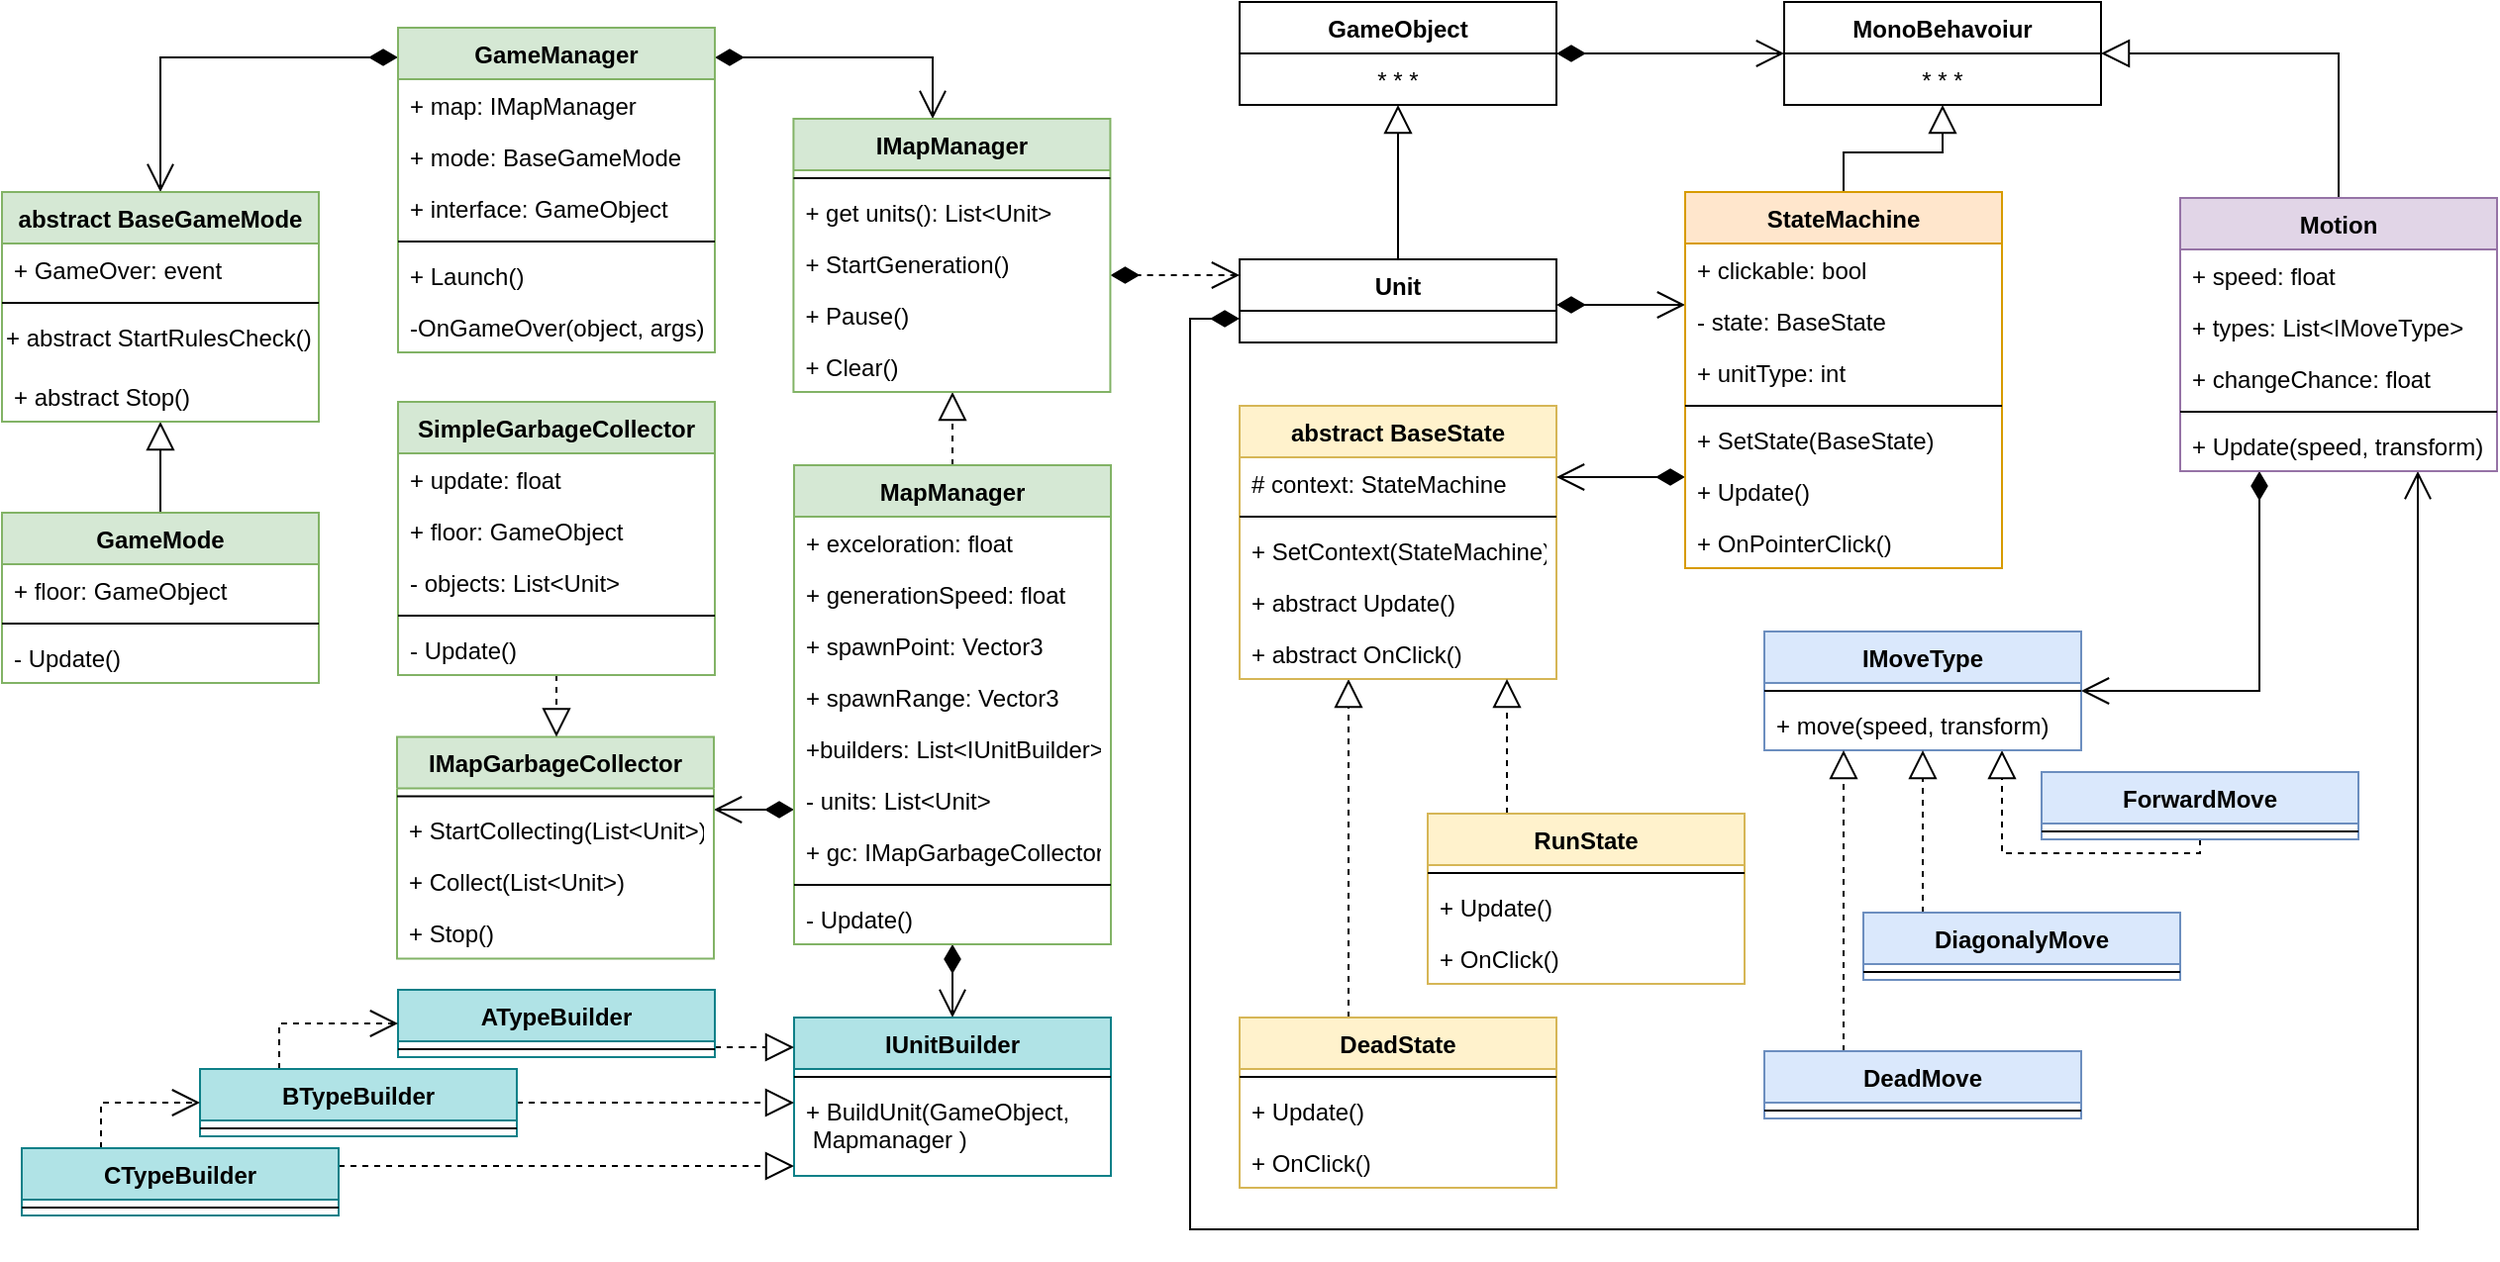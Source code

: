 <mxfile version="12.1.0" type="device" pages="1"><diagram id="DolY9-DPotYnlKAfsDFJ" name="Page-1"><mxGraphModel dx="2241" dy="832" grid="1" gridSize="10" guides="1" tooltips="1" connect="1" arrows="1" fold="1" page="1" pageScale="1" pageWidth="1169" pageHeight="827" math="0" shadow="0"><root><mxCell id="0"/><mxCell id="1" parent="0"/><mxCell id="QeSIm-or-H53aIaz9rCC-70" style="edgeStyle=orthogonalEdgeStyle;rounded=0;orthogonalLoop=1;jettySize=auto;html=1;startArrow=diamondThin;startFill=1;endArrow=open;endFill=0;endSize=12;startSize=12;" parent="1" source="QeSIm-or-H53aIaz9rCC-1" target="QeSIm-or-H53aIaz9rCC-17" edge="1"><mxGeometry relative="1" as="geometry"/></mxCell><mxCell id="QeSIm-or-H53aIaz9rCC-1" value="GameObject" style="swimlane;fontStyle=1;align=center;verticalAlign=top;childLayout=stackLayout;horizontal=1;startSize=26;horizontalStack=0;resizeParent=1;resizeParentMax=0;resizeLast=0;collapsible=1;marginBottom=0;" parent="1" vertex="1"><mxGeometry x="465" y="62" width="160" height="52" as="geometry"/></mxCell><mxCell id="QeSIm-or-H53aIaz9rCC-110" value="* * *" style="text;strokeColor=none;fillColor=none;align=center;verticalAlign=top;spacingLeft=4;spacingRight=4;overflow=hidden;rotatable=0;points=[[0,0.5],[1,0.5]];portConstraint=eastwest;" parent="QeSIm-or-H53aIaz9rCC-1" vertex="1"><mxGeometry y="26" width="160" height="26" as="geometry"/></mxCell><mxCell id="3JpxLOFeNCbAGuuWnfAx-81" style="edgeStyle=orthogonalEdgeStyle;rounded=0;orthogonalLoop=1;jettySize=auto;html=1;startArrow=none;startFill=0;startSize=12;endArrow=block;endFill=0;endSize=12;" parent="1" source="QeSIm-or-H53aIaz9rCC-5" target="3JpxLOFeNCbAGuuWnfAx-76" edge="1"><mxGeometry relative="1" as="geometry"/></mxCell><mxCell id="QeSIm-or-H53aIaz9rCC-5" value="GameMode" style="swimlane;fontStyle=1;align=center;verticalAlign=top;childLayout=stackLayout;horizontal=1;startSize=26;horizontalStack=0;resizeParent=1;resizeParentMax=0;resizeLast=0;collapsible=1;marginBottom=0;fillColor=#d5e8d4;strokeColor=#82b366;" parent="1" vertex="1"><mxGeometry x="-160" y="320" width="160" height="86" as="geometry"/></mxCell><mxCell id="3JpxLOFeNCbAGuuWnfAx-119" value="+ floor: GameObject" style="text;strokeColor=none;fillColor=none;align=left;verticalAlign=top;spacingLeft=4;spacingRight=4;overflow=hidden;rotatable=0;points=[[0,0.5],[1,0.5]];portConstraint=eastwest;" parent="QeSIm-or-H53aIaz9rCC-5" vertex="1"><mxGeometry y="26" width="160" height="26" as="geometry"/></mxCell><mxCell id="QeSIm-or-H53aIaz9rCC-7" value="" style="line;strokeWidth=1;fillColor=none;align=left;verticalAlign=middle;spacingTop=-1;spacingLeft=3;spacingRight=3;rotatable=0;labelPosition=right;points=[];portConstraint=eastwest;" parent="QeSIm-or-H53aIaz9rCC-5" vertex="1"><mxGeometry y="52" width="160" height="8" as="geometry"/></mxCell><mxCell id="QeSIm-or-H53aIaz9rCC-8" value="- Update()" style="text;strokeColor=none;fillColor=none;align=left;verticalAlign=top;spacingLeft=4;spacingRight=4;overflow=hidden;rotatable=0;points=[[0,0.5],[1,0.5]];portConstraint=eastwest;" parent="QeSIm-or-H53aIaz9rCC-5" vertex="1"><mxGeometry y="60" width="160" height="26" as="geometry"/></mxCell><mxCell id="_a5Tzld8yLMZtTdQgm7U-21" style="edgeStyle=orthogonalEdgeStyle;rounded=0;orthogonalLoop=1;jettySize=auto;html=1;dashed=1;startArrow=diamondThin;startFill=1;startSize=12;endArrow=open;endFill=0;endSize=12;" parent="1" source="3JpxLOFeNCbAGuuWnfAx-43" target="QeSIm-or-H53aIaz9rCC-25" edge="1"><mxGeometry relative="1" as="geometry"><Array as="points"><mxPoint x="410" y="200"/><mxPoint x="410" y="200"/></Array></mxGeometry></mxCell><mxCell id="3JpxLOFeNCbAGuuWnfAx-56" style="edgeStyle=orthogonalEdgeStyle;rounded=0;orthogonalLoop=1;jettySize=auto;html=1;dashed=1;startArrow=none;startFill=0;startSize=12;endArrow=block;endFill=0;endSize=12;" parent="1" source="QeSIm-or-H53aIaz9rCC-9" target="3JpxLOFeNCbAGuuWnfAx-43" edge="1"><mxGeometry relative="1" as="geometry"><Array as="points"><mxPoint x="310" y="190"/></Array></mxGeometry></mxCell><mxCell id="3JpxLOFeNCbAGuuWnfAx-93" style="edgeStyle=orthogonalEdgeStyle;rounded=0;orthogonalLoop=1;jettySize=auto;html=1;startArrow=diamondThin;startFill=1;startSize=12;endArrow=open;endFill=0;endSize=12;" parent="1" source="QeSIm-or-H53aIaz9rCC-9" target="3JpxLOFeNCbAGuuWnfAx-57" edge="1"><mxGeometry relative="1" as="geometry"><Array as="points"><mxPoint x="220" y="470"/><mxPoint x="220" y="470"/></Array></mxGeometry></mxCell><mxCell id="mYFT1mCUDovKc5I3n8e6-9" style="edgeStyle=orthogonalEdgeStyle;rounded=0;orthogonalLoop=1;jettySize=auto;html=1;endSize=12;startSize=12;endArrow=open;endFill=0;startArrow=diamondThin;startFill=1;" edge="1" parent="1" source="QeSIm-or-H53aIaz9rCC-9" target="mYFT1mCUDovKc5I3n8e6-1"><mxGeometry relative="1" as="geometry"/></mxCell><mxCell id="QeSIm-or-H53aIaz9rCC-9" value="MapManager" style="swimlane;fontStyle=1;align=center;verticalAlign=top;childLayout=stackLayout;horizontal=1;startSize=26;horizontalStack=0;resizeParent=1;resizeParentMax=0;resizeLast=0;collapsible=1;marginBottom=0;fillColor=#d5e8d4;strokeColor=#82b366;" parent="1" vertex="1"><mxGeometry x="240" y="296" width="160" height="242" as="geometry"/></mxCell><mxCell id="QeSIm-or-H53aIaz9rCC-10" value="+ exceloration: float" style="text;strokeColor=none;fillColor=none;align=left;verticalAlign=top;spacingLeft=4;spacingRight=4;overflow=hidden;rotatable=0;points=[[0,0.5],[1,0.5]];portConstraint=eastwest;" parent="QeSIm-or-H53aIaz9rCC-9" vertex="1"><mxGeometry y="26" width="160" height="26" as="geometry"/></mxCell><mxCell id="3JpxLOFeNCbAGuuWnfAx-36" value="+ generationSpeed: float" style="text;strokeColor=none;fillColor=none;align=left;verticalAlign=top;spacingLeft=4;spacingRight=4;overflow=hidden;rotatable=0;points=[[0,0.5],[1,0.5]];portConstraint=eastwest;" parent="QeSIm-or-H53aIaz9rCC-9" vertex="1"><mxGeometry y="52" width="160" height="26" as="geometry"/></mxCell><mxCell id="3JpxLOFeNCbAGuuWnfAx-121" value="+ spawnPoint: Vector3" style="text;strokeColor=none;fillColor=none;align=left;verticalAlign=top;spacingLeft=4;spacingRight=4;overflow=hidden;rotatable=0;points=[[0,0.5],[1,0.5]];portConstraint=eastwest;" parent="QeSIm-or-H53aIaz9rCC-9" vertex="1"><mxGeometry y="78" width="160" height="26" as="geometry"/></mxCell><mxCell id="3JpxLOFeNCbAGuuWnfAx-123" value="+ spawnRange: Vector3" style="text;strokeColor=none;fillColor=none;align=left;verticalAlign=top;spacingLeft=4;spacingRight=4;overflow=hidden;rotatable=0;points=[[0,0.5],[1,0.5]];portConstraint=eastwest;" parent="QeSIm-or-H53aIaz9rCC-9" vertex="1"><mxGeometry y="104" width="160" height="26" as="geometry"/></mxCell><mxCell id="mYFT1mCUDovKc5I3n8e6-5" value="+builders: List&lt;IUnitBuilder&gt;" style="text;strokeColor=none;fillColor=none;align=left;verticalAlign=top;spacingLeft=4;spacingRight=4;overflow=hidden;rotatable=0;points=[[0,0.5],[1,0.5]];portConstraint=eastwest;" vertex="1" parent="QeSIm-or-H53aIaz9rCC-9"><mxGeometry y="130" width="160" height="26" as="geometry"/></mxCell><mxCell id="3JpxLOFeNCbAGuuWnfAx-35" value="- units: List&lt;Unit&gt;" style="text;strokeColor=none;fillColor=none;align=left;verticalAlign=top;spacingLeft=4;spacingRight=4;overflow=hidden;rotatable=0;points=[[0,0.5],[1,0.5]];portConstraint=eastwest;" parent="QeSIm-or-H53aIaz9rCC-9" vertex="1"><mxGeometry y="156" width="160" height="26" as="geometry"/></mxCell><mxCell id="3JpxLOFeNCbAGuuWnfAx-82" value="+ gc: IMapGarbageCollector" style="text;strokeColor=none;fillColor=none;align=left;verticalAlign=top;spacingLeft=4;spacingRight=4;overflow=hidden;rotatable=0;points=[[0,0.5],[1,0.5]];portConstraint=eastwest;fontStyle=0" parent="QeSIm-or-H53aIaz9rCC-9" vertex="1"><mxGeometry y="182" width="160" height="26" as="geometry"/></mxCell><mxCell id="QeSIm-or-H53aIaz9rCC-11" value="" style="line;strokeWidth=1;fillColor=none;align=left;verticalAlign=middle;spacingTop=-1;spacingLeft=3;spacingRight=3;rotatable=0;labelPosition=right;points=[];portConstraint=eastwest;" parent="QeSIm-or-H53aIaz9rCC-9" vertex="1"><mxGeometry y="208" width="160" height="8" as="geometry"/></mxCell><mxCell id="QeSIm-or-H53aIaz9rCC-12" value="- Update()" style="text;strokeColor=none;fillColor=none;align=left;verticalAlign=top;spacingLeft=4;spacingRight=4;overflow=hidden;rotatable=0;points=[[0,0.5],[1,0.5]];portConstraint=eastwest;" parent="QeSIm-or-H53aIaz9rCC-9" vertex="1"><mxGeometry y="216" width="160" height="26" as="geometry"/></mxCell><mxCell id="QeSIm-or-H53aIaz9rCC-107" style="edgeStyle=orthogonalEdgeStyle;rounded=0;orthogonalLoop=1;jettySize=auto;html=1;startArrow=diamondThin;startFill=1;startSize=12;endArrow=open;endFill=0;endSize=12;" parent="1" source="QeSIm-or-H53aIaz9rCC-13" target="3JpxLOFeNCbAGuuWnfAx-43" edge="1"><mxGeometry relative="1" as="geometry"><Array as="points"><mxPoint x="310" y="90"/></Array></mxGeometry></mxCell><mxCell id="QeSIm-or-H53aIaz9rCC-108" style="edgeStyle=orthogonalEdgeStyle;rounded=0;orthogonalLoop=1;jettySize=auto;html=1;startArrow=diamondThin;startFill=1;startSize=12;endArrow=open;endFill=0;endSize=12;" parent="1" source="QeSIm-or-H53aIaz9rCC-13" target="3JpxLOFeNCbAGuuWnfAx-76" edge="1"><mxGeometry relative="1" as="geometry"><Array as="points"><mxPoint x="-80" y="90"/></Array><mxPoint x="-330" y="80" as="sourcePoint"/></mxGeometry></mxCell><mxCell id="QeSIm-or-H53aIaz9rCC-13" value="GameManager" style="swimlane;fontStyle=1;align=center;verticalAlign=top;childLayout=stackLayout;horizontal=1;startSize=26;horizontalStack=0;resizeParent=1;resizeParentMax=0;resizeLast=0;collapsible=1;marginBottom=0;fillColor=#d5e8d4;strokeColor=#82b366;" parent="1" vertex="1"><mxGeometry x="40" y="75" width="160" height="164" as="geometry"/></mxCell><mxCell id="QeSIm-or-H53aIaz9rCC-14" value="+ map: IMapManager" style="text;strokeColor=none;fillColor=none;align=left;verticalAlign=top;spacingLeft=4;spacingRight=4;overflow=hidden;rotatable=0;points=[[0,0.5],[1,0.5]];portConstraint=eastwest;" parent="QeSIm-or-H53aIaz9rCC-13" vertex="1"><mxGeometry y="26" width="160" height="26" as="geometry"/></mxCell><mxCell id="3JpxLOFeNCbAGuuWnfAx-94" value="+ mode: BaseGameMode" style="text;strokeColor=none;fillColor=none;align=left;verticalAlign=top;spacingLeft=4;spacingRight=4;overflow=hidden;rotatable=0;points=[[0,0.5],[1,0.5]];portConstraint=eastwest;fontStyle=0" parent="QeSIm-or-H53aIaz9rCC-13" vertex="1"><mxGeometry y="52" width="160" height="26" as="geometry"/></mxCell><mxCell id="3JpxLOFeNCbAGuuWnfAx-114" value="+ interface: GameObject" style="text;strokeColor=none;fillColor=none;align=left;verticalAlign=top;spacingLeft=4;spacingRight=4;overflow=hidden;rotatable=0;points=[[0,0.5],[1,0.5]];portConstraint=eastwest;fontStyle=0" parent="QeSIm-or-H53aIaz9rCC-13" vertex="1"><mxGeometry y="78" width="160" height="26" as="geometry"/></mxCell><mxCell id="QeSIm-or-H53aIaz9rCC-15" value="" style="line;strokeWidth=1;fillColor=none;align=left;verticalAlign=middle;spacingTop=-1;spacingLeft=3;spacingRight=3;rotatable=0;labelPosition=right;points=[];portConstraint=eastwest;" parent="QeSIm-or-H53aIaz9rCC-13" vertex="1"><mxGeometry y="104" width="160" height="8" as="geometry"/></mxCell><mxCell id="QeSIm-or-H53aIaz9rCC-16" value="+ Launch()" style="text;strokeColor=none;fillColor=none;align=left;verticalAlign=top;spacingLeft=4;spacingRight=4;overflow=hidden;rotatable=0;points=[[0,0.5],[1,0.5]];portConstraint=eastwest;" parent="QeSIm-or-H53aIaz9rCC-13" vertex="1"><mxGeometry y="112" width="160" height="26" as="geometry"/></mxCell><mxCell id="3JpxLOFeNCbAGuuWnfAx-99" value="-OnGameOver(object, args)" style="text;strokeColor=none;fillColor=none;align=left;verticalAlign=top;spacingLeft=4;spacingRight=4;overflow=hidden;rotatable=0;points=[[0,0.5],[1,0.5]];portConstraint=eastwest;" parent="QeSIm-or-H53aIaz9rCC-13" vertex="1"><mxGeometry y="138" width="160" height="26" as="geometry"/></mxCell><mxCell id="QeSIm-or-H53aIaz9rCC-17" value="MonoBehavoiur" style="swimlane;fontStyle=1;align=center;verticalAlign=top;childLayout=stackLayout;horizontal=1;startSize=26;horizontalStack=0;resizeParent=1;resizeParentMax=0;resizeLast=0;collapsible=1;marginBottom=0;" parent="1" vertex="1"><mxGeometry x="740" y="62" width="160" height="52" as="geometry"/></mxCell><mxCell id="QeSIm-or-H53aIaz9rCC-111" value="* * *" style="text;strokeColor=none;fillColor=none;align=center;verticalAlign=top;spacingLeft=4;spacingRight=4;overflow=hidden;rotatable=0;points=[[0,0.5],[1,0.5]];portConstraint=eastwest;" parent="QeSIm-or-H53aIaz9rCC-17" vertex="1"><mxGeometry y="26" width="160" height="26" as="geometry"/></mxCell><mxCell id="QeSIm-or-H53aIaz9rCC-99" style="edgeStyle=orthogonalEdgeStyle;rounded=0;orthogonalLoop=1;jettySize=auto;html=1;startArrow=none;startFill=0;startSize=12;endArrow=block;endFill=0;endSize=12;" parent="1" source="QeSIm-or-H53aIaz9rCC-25" target="QeSIm-or-H53aIaz9rCC-1" edge="1"><mxGeometry relative="1" as="geometry"><mxPoint x="545" y="157" as="sourcePoint"/></mxGeometry></mxCell><mxCell id="QeSIm-or-H53aIaz9rCC-100" style="edgeStyle=orthogonalEdgeStyle;rounded=0;orthogonalLoop=1;jettySize=auto;html=1;startArrow=none;startFill=0;startSize=12;endArrow=block;endFill=0;endSize=12;" parent="1" source="QeSIm-or-H53aIaz9rCC-42" target="QeSIm-or-H53aIaz9rCC-17" edge="1"><mxGeometry relative="1" as="geometry"><mxPoint x="820" y="156" as="sourcePoint"/></mxGeometry></mxCell><mxCell id="QeSIm-or-H53aIaz9rCC-101" style="edgeStyle=orthogonalEdgeStyle;rounded=0;orthogonalLoop=1;jettySize=auto;html=1;startArrow=none;startFill=0;startSize=12;endArrow=block;endFill=0;endSize=12;" parent="1" edge="1"><mxGeometry relative="1" as="geometry"><mxPoint x="1020.333" y="162" as="sourcePoint"/></mxGeometry></mxCell><mxCell id="QeSIm-or-H53aIaz9rCC-105" style="edgeStyle=orthogonalEdgeStyle;rounded=0;orthogonalLoop=1;jettySize=auto;html=1;startArrow=diamondThin;startFill=1;startSize=12;endArrow=open;endFill=0;endSize=12;" parent="1" source="QeSIm-or-H53aIaz9rCC-25" target="QeSIm-or-H53aIaz9rCC-42" edge="1"><mxGeometry relative="1" as="geometry"><Array as="points"><mxPoint x="650" y="215"/><mxPoint x="650" y="215"/></Array></mxGeometry></mxCell><mxCell id="QeSIm-or-H53aIaz9rCC-106" style="edgeStyle=orthogonalEdgeStyle;rounded=0;orthogonalLoop=1;jettySize=auto;html=1;startArrow=diamondThin;startFill=1;startSize=12;endArrow=open;endFill=0;endSize=12;" parent="1" source="QeSIm-or-H53aIaz9rCC-25" target="QeSIm-or-H53aIaz9rCC-38" edge="1"><mxGeometry relative="1" as="geometry"><Array as="points"><mxPoint x="440" y="222"/><mxPoint x="440" y="682"/><mxPoint x="1060" y="682"/></Array></mxGeometry></mxCell><mxCell id="_a5Tzld8yLMZtTdQgm7U-15" style="edgeStyle=orthogonalEdgeStyle;rounded=0;orthogonalLoop=1;jettySize=auto;html=1;endArrow=block;endFill=0;dashed=1;endSize=12;startSize=12;" parent="1" source="_a5Tzld8yLMZtTdQgm7U-3" target="_a5Tzld8yLMZtTdQgm7U-7" edge="1"><mxGeometry relative="1" as="geometry"><mxPoint x="620" y="582" as="targetPoint"/><Array as="points"><mxPoint x="850" y="492"/></Array></mxGeometry></mxCell><mxCell id="_a5Tzld8yLMZtTdQgm7U-3" value="ForwardMove" style="swimlane;fontStyle=1;align=center;verticalAlign=top;childLayout=stackLayout;horizontal=1;startSize=26;horizontalStack=0;resizeParent=1;resizeParentMax=0;resizeLast=0;collapsible=1;marginBottom=0;fillColor=#dae8fc;strokeColor=#6c8ebf;" parent="1" vertex="1"><mxGeometry x="870" y="451" width="160" height="34" as="geometry"/></mxCell><mxCell id="_a5Tzld8yLMZtTdQgm7U-4" value="" style="line;strokeWidth=1;fillColor=none;align=left;verticalAlign=middle;spacingTop=-1;spacingLeft=3;spacingRight=3;rotatable=0;labelPosition=right;points=[];portConstraint=eastwest;" parent="_a5Tzld8yLMZtTdQgm7U-3" vertex="1"><mxGeometry y="26" width="160" height="8" as="geometry"/></mxCell><mxCell id="_a5Tzld8yLMZtTdQgm7U-7" value="IMoveType" style="swimlane;fontStyle=1;align=center;verticalAlign=top;childLayout=stackLayout;horizontal=1;startSize=26;horizontalStack=0;resizeParent=1;resizeParentMax=0;resizeLast=0;collapsible=1;marginBottom=0;fillColor=#dae8fc;strokeColor=#6c8ebf;" parent="1" vertex="1"><mxGeometry x="730" y="380" width="160" height="60" as="geometry"/></mxCell><mxCell id="_a5Tzld8yLMZtTdQgm7U-8" value="" style="line;strokeWidth=1;fillColor=none;align=left;verticalAlign=middle;spacingTop=-1;spacingLeft=3;spacingRight=3;rotatable=0;labelPosition=right;points=[];portConstraint=eastwest;" parent="_a5Tzld8yLMZtTdQgm7U-7" vertex="1"><mxGeometry y="26" width="160" height="8" as="geometry"/></mxCell><mxCell id="_a5Tzld8yLMZtTdQgm7U-10" value="+ move(speed, transform)" style="text;strokeColor=none;fillColor=none;align=left;verticalAlign=top;spacingLeft=4;spacingRight=4;overflow=hidden;rotatable=0;points=[[0,0.5],[1,0.5]];portConstraint=eastwest;" parent="_a5Tzld8yLMZtTdQgm7U-7" vertex="1"><mxGeometry y="34" width="160" height="26" as="geometry"/></mxCell><mxCell id="_a5Tzld8yLMZtTdQgm7U-16" style="edgeStyle=orthogonalEdgeStyle;rounded=0;orthogonalLoop=1;jettySize=auto;html=1;endArrow=block;endFill=0;dashed=1;endSize=12;startSize=12;" parent="1" source="_a5Tzld8yLMZtTdQgm7U-11" target="_a5Tzld8yLMZtTdQgm7U-7" edge="1"><mxGeometry relative="1" as="geometry"><mxPoint x="990" y="592" as="targetPoint"/><Array as="points"><mxPoint x="810" y="512"/><mxPoint x="810" y="512"/></Array></mxGeometry></mxCell><mxCell id="_a5Tzld8yLMZtTdQgm7U-11" value="DiagonalyMove" style="swimlane;fontStyle=1;align=center;verticalAlign=top;childLayout=stackLayout;horizontal=1;startSize=26;horizontalStack=0;resizeParent=1;resizeParentMax=0;resizeLast=0;collapsible=1;marginBottom=0;fillColor=#dae8fc;strokeColor=#6c8ebf;" parent="1" vertex="1"><mxGeometry x="780" y="522" width="160" height="34" as="geometry"/></mxCell><mxCell id="_a5Tzld8yLMZtTdQgm7U-12" value="" style="line;strokeWidth=1;fillColor=none;align=left;verticalAlign=middle;spacingTop=-1;spacingLeft=3;spacingRight=3;rotatable=0;labelPosition=right;points=[];portConstraint=eastwest;" parent="_a5Tzld8yLMZtTdQgm7U-11" vertex="1"><mxGeometry y="26" width="160" height="8" as="geometry"/></mxCell><mxCell id="_a5Tzld8yLMZtTdQgm7U-17" style="edgeStyle=orthogonalEdgeStyle;rounded=0;orthogonalLoop=1;jettySize=auto;html=1;startSize=12;endArrow=open;endFill=0;endSize=12;startArrow=diamondThin;startFill=1;" parent="1" source="QeSIm-or-H53aIaz9rCC-38" target="_a5Tzld8yLMZtTdQgm7U-7" edge="1"><mxGeometry relative="1" as="geometry"><Array as="points"><mxPoint x="980" y="410"/></Array></mxGeometry></mxCell><mxCell id="3JpxLOFeNCbAGuuWnfAx-10" style="edgeStyle=orthogonalEdgeStyle;rounded=0;orthogonalLoop=1;jettySize=auto;html=1;endArrow=block;endFill=0;endSize=12;startSize=12;dashed=1;" parent="1" source="3JpxLOFeNCbAGuuWnfAx-1" target="3JpxLOFeNCbAGuuWnfAx-4" edge="1"><mxGeometry relative="1" as="geometry"><Array as="points"><mxPoint x="520" y="480"/><mxPoint x="520" y="480"/></Array></mxGeometry></mxCell><mxCell id="3JpxLOFeNCbAGuuWnfAx-1" value="DeadState" style="swimlane;fontStyle=1;align=center;verticalAlign=top;childLayout=stackLayout;horizontal=1;startSize=26;horizontalStack=0;resizeParent=1;resizeParentMax=0;resizeLast=0;collapsible=1;marginBottom=0;fillColor=#fff2cc;strokeColor=#d6b656;" parent="1" vertex="1"><mxGeometry x="465" y="575" width="160" height="86" as="geometry"/></mxCell><mxCell id="3JpxLOFeNCbAGuuWnfAx-2" value="" style="line;strokeWidth=1;fillColor=none;align=left;verticalAlign=middle;spacingTop=-1;spacingLeft=3;spacingRight=3;rotatable=0;labelPosition=right;points=[];portConstraint=eastwest;" parent="3JpxLOFeNCbAGuuWnfAx-1" vertex="1"><mxGeometry y="26" width="160" height="8" as="geometry"/></mxCell><mxCell id="3JpxLOFeNCbAGuuWnfAx-33" value="+ Update()" style="text;strokeColor=none;fillColor=none;align=left;verticalAlign=top;spacingLeft=4;spacingRight=4;overflow=hidden;rotatable=0;points=[[0,0.5],[1,0.5]];portConstraint=eastwest;" parent="3JpxLOFeNCbAGuuWnfAx-1" vertex="1"><mxGeometry y="34" width="160" height="26" as="geometry"/></mxCell><mxCell id="3JpxLOFeNCbAGuuWnfAx-34" value="+ OnClick()" style="text;strokeColor=none;fillColor=none;align=left;verticalAlign=top;spacingLeft=4;spacingRight=4;overflow=hidden;rotatable=0;points=[[0,0.5],[1,0.5]];portConstraint=eastwest;" parent="3JpxLOFeNCbAGuuWnfAx-1" vertex="1"><mxGeometry y="60" width="160" height="26" as="geometry"/></mxCell><mxCell id="3JpxLOFeNCbAGuuWnfAx-4" value="abstract BaseState" style="swimlane;fontStyle=1;align=center;verticalAlign=top;childLayout=stackLayout;horizontal=1;startSize=26;horizontalStack=0;resizeParent=1;resizeParentMax=0;resizeLast=0;collapsible=1;marginBottom=0;fillColor=#fff2cc;strokeColor=#d6b656;" parent="1" vertex="1"><mxGeometry x="465" y="266" width="160" height="138" as="geometry"/></mxCell><mxCell id="3JpxLOFeNCbAGuuWnfAx-15" value="# context: StateMachine" style="text;strokeColor=none;fillColor=none;align=left;verticalAlign=top;spacingLeft=4;spacingRight=4;overflow=hidden;rotatable=0;points=[[0,0.5],[1,0.5]];portConstraint=eastwest;" parent="3JpxLOFeNCbAGuuWnfAx-4" vertex="1"><mxGeometry y="26" width="160" height="26" as="geometry"/></mxCell><mxCell id="3JpxLOFeNCbAGuuWnfAx-5" value="" style="line;strokeWidth=1;fillColor=none;align=left;verticalAlign=middle;spacingTop=-1;spacingLeft=3;spacingRight=3;rotatable=0;labelPosition=right;points=[];portConstraint=eastwest;" parent="3JpxLOFeNCbAGuuWnfAx-4" vertex="1"><mxGeometry y="52" width="160" height="8" as="geometry"/></mxCell><mxCell id="3JpxLOFeNCbAGuuWnfAx-118" value="+ SetContext(StateMachine)" style="text;strokeColor=none;fillColor=none;align=left;verticalAlign=top;spacingLeft=4;spacingRight=4;overflow=hidden;rotatable=0;points=[[0,0.5],[1,0.5]];portConstraint=eastwest;" parent="3JpxLOFeNCbAGuuWnfAx-4" vertex="1"><mxGeometry y="60" width="160" height="26" as="geometry"/></mxCell><mxCell id="3JpxLOFeNCbAGuuWnfAx-13" value="+ abstract Update()" style="text;strokeColor=none;fillColor=none;align=left;verticalAlign=top;spacingLeft=4;spacingRight=4;overflow=hidden;rotatable=0;points=[[0,0.5],[1,0.5]];portConstraint=eastwest;" parent="3JpxLOFeNCbAGuuWnfAx-4" vertex="1"><mxGeometry y="86" width="160" height="26" as="geometry"/></mxCell><mxCell id="3JpxLOFeNCbAGuuWnfAx-6" value="+ abstract OnClick()" style="text;strokeColor=none;fillColor=none;align=left;verticalAlign=top;spacingLeft=4;spacingRight=4;overflow=hidden;rotatable=0;points=[[0,0.5],[1,0.5]];portConstraint=eastwest;" parent="3JpxLOFeNCbAGuuWnfAx-4" vertex="1"><mxGeometry y="112" width="160" height="26" as="geometry"/></mxCell><mxCell id="3JpxLOFeNCbAGuuWnfAx-11" style="edgeStyle=orthogonalEdgeStyle;rounded=0;orthogonalLoop=1;jettySize=auto;html=1;dashed=1;startSize=12;endArrow=block;endFill=0;endSize=12;" parent="1" source="3JpxLOFeNCbAGuuWnfAx-7" target="3JpxLOFeNCbAGuuWnfAx-4" edge="1"><mxGeometry relative="1" as="geometry"><Array as="points"><mxPoint x="600" y="430"/><mxPoint x="600" y="430"/></Array></mxGeometry></mxCell><mxCell id="3JpxLOFeNCbAGuuWnfAx-7" value="RunState" style="swimlane;fontStyle=1;align=center;verticalAlign=top;childLayout=stackLayout;horizontal=1;startSize=26;horizontalStack=0;resizeParent=1;resizeParentMax=0;resizeLast=0;collapsible=1;marginBottom=0;fillColor=#fff2cc;strokeColor=#d6b656;" parent="1" vertex="1"><mxGeometry x="560" y="472" width="160" height="86" as="geometry"/></mxCell><mxCell id="3JpxLOFeNCbAGuuWnfAx-8" value="" style="line;strokeWidth=1;fillColor=none;align=left;verticalAlign=middle;spacingTop=-1;spacingLeft=3;spacingRight=3;rotatable=0;labelPosition=right;points=[];portConstraint=eastwest;" parent="3JpxLOFeNCbAGuuWnfAx-7" vertex="1"><mxGeometry y="26" width="160" height="8" as="geometry"/></mxCell><mxCell id="3JpxLOFeNCbAGuuWnfAx-31" value="+ Update()" style="text;strokeColor=none;fillColor=none;align=left;verticalAlign=top;spacingLeft=4;spacingRight=4;overflow=hidden;rotatable=0;points=[[0,0.5],[1,0.5]];portConstraint=eastwest;" parent="3JpxLOFeNCbAGuuWnfAx-7" vertex="1"><mxGeometry y="34" width="160" height="26" as="geometry"/></mxCell><mxCell id="3JpxLOFeNCbAGuuWnfAx-32" value="+ OnClick()" style="text;strokeColor=none;fillColor=none;align=left;verticalAlign=top;spacingLeft=4;spacingRight=4;overflow=hidden;rotatable=0;points=[[0,0.5],[1,0.5]];portConstraint=eastwest;" parent="3JpxLOFeNCbAGuuWnfAx-7" vertex="1"><mxGeometry y="60" width="160" height="26" as="geometry"/></mxCell><mxCell id="3JpxLOFeNCbAGuuWnfAx-12" style="edgeStyle=orthogonalEdgeStyle;rounded=0;orthogonalLoop=1;jettySize=auto;html=1;startSize=12;endArrow=open;endFill=0;endSize=12;startArrow=diamondThin;startFill=1;" parent="1" source="QeSIm-or-H53aIaz9rCC-42" target="3JpxLOFeNCbAGuuWnfAx-4" edge="1"><mxGeometry relative="1" as="geometry"><Array as="points"><mxPoint x="630" y="302"/><mxPoint x="630" y="302"/></Array></mxGeometry></mxCell><mxCell id="QeSIm-or-H53aIaz9rCC-25" value="Unit" style="swimlane;fontStyle=1;align=center;verticalAlign=top;childLayout=stackLayout;horizontal=1;startSize=26;horizontalStack=0;resizeParent=1;resizeParentMax=0;resizeLast=0;collapsible=1;marginBottom=0;" parent="1" vertex="1"><mxGeometry x="465" y="192" width="160" height="42" as="geometry"/></mxCell><mxCell id="QeSIm-or-H53aIaz9rCC-42" value="StateMachine" style="swimlane;fontStyle=1;align=center;verticalAlign=top;childLayout=stackLayout;horizontal=1;startSize=26;horizontalStack=0;resizeParent=1;resizeParentMax=0;resizeLast=0;collapsible=1;marginBottom=0;fillColor=#ffe6cc;strokeColor=#d79b00;" parent="1" vertex="1"><mxGeometry x="690" y="158" width="160" height="190" as="geometry"/></mxCell><mxCell id="3JpxLOFeNCbAGuuWnfAx-19" value="+ clickable: bool" style="text;strokeColor=none;fillColor=none;align=left;verticalAlign=top;spacingLeft=4;spacingRight=4;overflow=hidden;rotatable=0;points=[[0,0.5],[1,0.5]];portConstraint=eastwest;" parent="QeSIm-or-H53aIaz9rCC-42" vertex="1"><mxGeometry y="26" width="160" height="26" as="geometry"/></mxCell><mxCell id="QeSIm-or-H53aIaz9rCC-43" value="- state: BaseState" style="text;strokeColor=none;fillColor=none;align=left;verticalAlign=top;spacingLeft=4;spacingRight=4;overflow=hidden;rotatable=0;points=[[0,0.5],[1,0.5]];portConstraint=eastwest;" parent="QeSIm-or-H53aIaz9rCC-42" vertex="1"><mxGeometry y="52" width="160" height="26" as="geometry"/></mxCell><mxCell id="3JpxLOFeNCbAGuuWnfAx-18" value="+ unitType: int" style="text;strokeColor=none;fillColor=none;align=left;verticalAlign=top;spacingLeft=4;spacingRight=4;overflow=hidden;rotatable=0;points=[[0,0.5],[1,0.5]];portConstraint=eastwest;" parent="QeSIm-or-H53aIaz9rCC-42" vertex="1"><mxGeometry y="78" width="160" height="26" as="geometry"/></mxCell><mxCell id="QeSIm-or-H53aIaz9rCC-44" value="" style="line;strokeWidth=1;fillColor=none;align=left;verticalAlign=middle;spacingTop=-1;spacingLeft=3;spacingRight=3;rotatable=0;labelPosition=right;points=[];portConstraint=eastwest;" parent="QeSIm-or-H53aIaz9rCC-42" vertex="1"><mxGeometry y="104" width="160" height="8" as="geometry"/></mxCell><mxCell id="3JpxLOFeNCbAGuuWnfAx-113" value="+ SetState(BaseState)" style="text;strokeColor=none;fillColor=none;align=left;verticalAlign=top;spacingLeft=4;spacingRight=4;overflow=hidden;rotatable=0;points=[[0,0.5],[1,0.5]];portConstraint=eastwest;" parent="QeSIm-or-H53aIaz9rCC-42" vertex="1"><mxGeometry y="112" width="160" height="26" as="geometry"/></mxCell><mxCell id="3JpxLOFeNCbAGuuWnfAx-16" value="+ Update()" style="text;strokeColor=none;fillColor=none;align=left;verticalAlign=top;spacingLeft=4;spacingRight=4;overflow=hidden;rotatable=0;points=[[0,0.5],[1,0.5]];portConstraint=eastwest;" parent="QeSIm-or-H53aIaz9rCC-42" vertex="1"><mxGeometry y="138" width="160" height="26" as="geometry"/></mxCell><mxCell id="3JpxLOFeNCbAGuuWnfAx-17" value="+ OnPointerClick()" style="text;strokeColor=none;fillColor=none;align=left;verticalAlign=top;spacingLeft=4;spacingRight=4;overflow=hidden;rotatable=0;points=[[0,0.5],[1,0.5]];portConstraint=eastwest;" parent="QeSIm-or-H53aIaz9rCC-42" vertex="1"><mxGeometry y="164" width="160" height="26" as="geometry"/></mxCell><mxCell id="3JpxLOFeNCbAGuuWnfAx-20" style="edgeStyle=orthogonalEdgeStyle;rounded=0;orthogonalLoop=1;jettySize=auto;html=1;startArrow=none;startFill=0;startSize=12;endArrow=block;endFill=0;endSize=12;" parent="1" source="QeSIm-or-H53aIaz9rCC-38" target="QeSIm-or-H53aIaz9rCC-17" edge="1"><mxGeometry relative="1" as="geometry"><Array as="points"><mxPoint x="1020" y="88"/></Array></mxGeometry></mxCell><mxCell id="QeSIm-or-H53aIaz9rCC-38" value="Motion" style="swimlane;fontStyle=1;align=center;verticalAlign=top;childLayout=stackLayout;horizontal=1;startSize=26;horizontalStack=0;resizeParent=1;resizeParentMax=0;resizeLast=0;collapsible=1;marginBottom=0;fillColor=#e1d5e7;strokeColor=#9673a6;" parent="1" vertex="1"><mxGeometry x="940" y="161" width="160" height="138" as="geometry"/></mxCell><mxCell id="_a5Tzld8yLMZtTdQgm7U-1" value="+ speed: float" style="text;strokeColor=none;fillColor=none;align=left;verticalAlign=top;spacingLeft=4;spacingRight=4;overflow=hidden;rotatable=0;points=[[0,0.5],[1,0.5]];portConstraint=eastwest;" parent="QeSIm-or-H53aIaz9rCC-38" vertex="1"><mxGeometry y="26" width="160" height="26" as="geometry"/></mxCell><mxCell id="3JpxLOFeNCbAGuuWnfAx-25" value="+ types: List&lt;IMoveType&gt;" style="text;strokeColor=none;fillColor=none;align=left;verticalAlign=top;spacingLeft=4;spacingRight=4;overflow=hidden;rotatable=0;points=[[0,0.5],[1,0.5]];portConstraint=eastwest;" parent="QeSIm-or-H53aIaz9rCC-38" vertex="1"><mxGeometry y="52" width="160" height="26" as="geometry"/></mxCell><mxCell id="QeSIm-or-H53aIaz9rCC-39" value="+ changeChance: float" style="text;strokeColor=none;fillColor=none;align=left;verticalAlign=top;spacingLeft=4;spacingRight=4;overflow=hidden;rotatable=0;points=[[0,0.5],[1,0.5]];portConstraint=eastwest;" parent="QeSIm-or-H53aIaz9rCC-38" vertex="1"><mxGeometry y="78" width="160" height="26" as="geometry"/></mxCell><mxCell id="QeSIm-or-H53aIaz9rCC-40" value="" style="line;strokeWidth=1;fillColor=none;align=left;verticalAlign=middle;spacingTop=-1;spacingLeft=3;spacingRight=3;rotatable=0;labelPosition=right;points=[];portConstraint=eastwest;" parent="QeSIm-or-H53aIaz9rCC-38" vertex="1"><mxGeometry y="104" width="160" height="8" as="geometry"/></mxCell><mxCell id="3JpxLOFeNCbAGuuWnfAx-117" value="+ Update(speed, transform)" style="text;strokeColor=none;fillColor=none;align=left;verticalAlign=top;spacingLeft=4;spacingRight=4;overflow=hidden;rotatable=0;points=[[0,0.5],[1,0.5]];portConstraint=eastwest;" parent="QeSIm-or-H53aIaz9rCC-38" vertex="1"><mxGeometry y="112" width="160" height="26" as="geometry"/></mxCell><mxCell id="3JpxLOFeNCbAGuuWnfAx-24" style="edgeStyle=orthogonalEdgeStyle;rounded=0;orthogonalLoop=1;jettySize=auto;html=1;startArrow=none;startFill=0;startSize=12;endArrow=block;endFill=0;endSize=12;dashed=1;" parent="1" source="3JpxLOFeNCbAGuuWnfAx-21" target="_a5Tzld8yLMZtTdQgm7U-7" edge="1"><mxGeometry relative="1" as="geometry"><Array as="points"><mxPoint x="770" y="512"/><mxPoint x="770" y="512"/></Array></mxGeometry></mxCell><mxCell id="3JpxLOFeNCbAGuuWnfAx-21" value="DeadMove" style="swimlane;fontStyle=1;align=center;verticalAlign=top;childLayout=stackLayout;horizontal=1;startSize=26;horizontalStack=0;resizeParent=1;resizeParentMax=0;resizeLast=0;collapsible=1;marginBottom=0;fillColor=#dae8fc;strokeColor=#6c8ebf;" parent="1" vertex="1"><mxGeometry x="730" y="592" width="160" height="34" as="geometry"/></mxCell><mxCell id="3JpxLOFeNCbAGuuWnfAx-22" value="" style="line;strokeWidth=1;fillColor=none;align=left;verticalAlign=middle;spacingTop=-1;spacingLeft=3;spacingRight=3;rotatable=0;labelPosition=right;points=[];portConstraint=eastwest;" parent="3JpxLOFeNCbAGuuWnfAx-21" vertex="1"><mxGeometry y="26" width="160" height="8" as="geometry"/></mxCell><mxCell id="3JpxLOFeNCbAGuuWnfAx-43" value="IMapManager" style="swimlane;fontStyle=1;align=center;verticalAlign=top;childLayout=stackLayout;horizontal=1;startSize=26;horizontalStack=0;resizeParent=1;resizeParentMax=0;resizeLast=0;collapsible=1;marginBottom=0;fillColor=#d5e8d4;strokeColor=#82b366;" parent="1" vertex="1"><mxGeometry x="239.714" y="121" width="160" height="138" as="geometry"/></mxCell><mxCell id="3JpxLOFeNCbAGuuWnfAx-48" value="" style="line;strokeWidth=1;fillColor=none;align=left;verticalAlign=middle;spacingTop=-1;spacingLeft=3;spacingRight=3;rotatable=0;labelPosition=right;points=[];portConstraint=eastwest;" parent="3JpxLOFeNCbAGuuWnfAx-43" vertex="1"><mxGeometry y="26" width="160" height="8" as="geometry"/></mxCell><mxCell id="3JpxLOFeNCbAGuuWnfAx-54" value="+ get units(): List&lt;Unit&gt;" style="text;strokeColor=none;fillColor=none;align=left;verticalAlign=top;spacingLeft=4;spacingRight=4;overflow=hidden;rotatable=0;points=[[0,0.5],[1,0.5]];portConstraint=eastwest;" parent="3JpxLOFeNCbAGuuWnfAx-43" vertex="1"><mxGeometry y="34" width="160" height="26" as="geometry"/></mxCell><mxCell id="3JpxLOFeNCbAGuuWnfAx-49" value="+ StartGeneration()" style="text;strokeColor=none;fillColor=none;align=left;verticalAlign=top;spacingLeft=4;spacingRight=4;overflow=hidden;rotatable=0;points=[[0,0.5],[1,0.5]];portConstraint=eastwest;" parent="3JpxLOFeNCbAGuuWnfAx-43" vertex="1"><mxGeometry y="60" width="160" height="26" as="geometry"/></mxCell><mxCell id="3JpxLOFeNCbAGuuWnfAx-52" value="+ Pause()" style="text;strokeColor=none;fillColor=none;align=left;verticalAlign=top;spacingLeft=4;spacingRight=4;overflow=hidden;rotatable=0;points=[[0,0.5],[1,0.5]];portConstraint=eastwest;" parent="3JpxLOFeNCbAGuuWnfAx-43" vertex="1"><mxGeometry y="86" width="160" height="26" as="geometry"/></mxCell><mxCell id="3JpxLOFeNCbAGuuWnfAx-53" value="+ Clear()" style="text;strokeColor=none;fillColor=none;align=left;verticalAlign=top;spacingLeft=4;spacingRight=4;overflow=hidden;rotatable=0;points=[[0,0.5],[1,0.5]];portConstraint=eastwest;" parent="3JpxLOFeNCbAGuuWnfAx-43" vertex="1"><mxGeometry y="112" width="160" height="26" as="geometry"/></mxCell><mxCell id="3JpxLOFeNCbAGuuWnfAx-57" value="IMapGarbageCollector" style="swimlane;fontStyle=1;align=center;verticalAlign=top;childLayout=stackLayout;horizontal=1;startSize=26;horizontalStack=0;resizeParent=1;resizeParentMax=0;resizeLast=0;collapsible=1;marginBottom=0;fillColor=#d5e8d4;strokeColor=#82b366;" parent="1" vertex="1"><mxGeometry x="39.5" y="433.214" width="160" height="112" as="geometry"/></mxCell><mxCell id="3JpxLOFeNCbAGuuWnfAx-62" value="" style="line;strokeWidth=1;fillColor=none;align=left;verticalAlign=middle;spacingTop=-1;spacingLeft=3;spacingRight=3;rotatable=0;labelPosition=right;points=[];portConstraint=eastwest;" parent="3JpxLOFeNCbAGuuWnfAx-57" vertex="1"><mxGeometry y="26" width="160" height="8" as="geometry"/></mxCell><mxCell id="3JpxLOFeNCbAGuuWnfAx-90" value="+ StartCollecting(List&lt;Unit&gt;)" style="text;strokeColor=none;fillColor=none;align=left;verticalAlign=top;spacingLeft=4;spacingRight=4;overflow=hidden;rotatable=0;points=[[0,0.5],[1,0.5]];portConstraint=eastwest;" parent="3JpxLOFeNCbAGuuWnfAx-57" vertex="1"><mxGeometry y="34" width="160" height="26" as="geometry"/></mxCell><mxCell id="3JpxLOFeNCbAGuuWnfAx-83" value="+ Collect(List&lt;Unit&gt;)" style="text;strokeColor=none;fillColor=none;align=left;verticalAlign=top;spacingLeft=4;spacingRight=4;overflow=hidden;rotatable=0;points=[[0,0.5],[1,0.5]];portConstraint=eastwest;" parent="3JpxLOFeNCbAGuuWnfAx-57" vertex="1"><mxGeometry y="60" width="160" height="26" as="geometry"/></mxCell><mxCell id="3JpxLOFeNCbAGuuWnfAx-91" value="+ Stop()" style="text;strokeColor=none;fillColor=none;align=left;verticalAlign=top;spacingLeft=4;spacingRight=4;overflow=hidden;rotatable=0;points=[[0,0.5],[1,0.5]];portConstraint=eastwest;" parent="3JpxLOFeNCbAGuuWnfAx-57" vertex="1"><mxGeometry y="86" width="160" height="26" as="geometry"/></mxCell><mxCell id="3JpxLOFeNCbAGuuWnfAx-88" style="edgeStyle=orthogonalEdgeStyle;rounded=0;orthogonalLoop=1;jettySize=auto;html=1;startArrow=none;startFill=0;startSize=12;endArrow=block;endFill=0;endSize=12;dashed=1;" parent="1" source="3JpxLOFeNCbAGuuWnfAx-65" target="3JpxLOFeNCbAGuuWnfAx-57" edge="1"><mxGeometry relative="1" as="geometry"><Array as="points"><mxPoint x="140" y="470"/><mxPoint x="140" y="470"/></Array></mxGeometry></mxCell><mxCell id="3JpxLOFeNCbAGuuWnfAx-65" value="SimpleGarbageCollector" style="swimlane;fontStyle=1;align=center;verticalAlign=top;childLayout=stackLayout;horizontal=1;startSize=26;horizontalStack=0;resizeParent=1;resizeParentMax=0;resizeLast=0;collapsible=1;marginBottom=0;fillColor=#d5e8d4;strokeColor=#82b366;" parent="1" vertex="1"><mxGeometry x="40" y="264" width="160" height="138" as="geometry"/></mxCell><mxCell id="3JpxLOFeNCbAGuuWnfAx-66" value="+ update: float" style="text;strokeColor=none;fillColor=none;align=left;verticalAlign=top;spacingLeft=4;spacingRight=4;overflow=hidden;rotatable=0;points=[[0,0.5],[1,0.5]];portConstraint=eastwest;" parent="3JpxLOFeNCbAGuuWnfAx-65" vertex="1"><mxGeometry y="26" width="160" height="26" as="geometry"/></mxCell><mxCell id="3JpxLOFeNCbAGuuWnfAx-67" value="+ floor: GameObject" style="text;strokeColor=none;fillColor=none;align=left;verticalAlign=top;spacingLeft=4;spacingRight=4;overflow=hidden;rotatable=0;points=[[0,0.5],[1,0.5]];portConstraint=eastwest;" parent="3JpxLOFeNCbAGuuWnfAx-65" vertex="1"><mxGeometry y="52" width="160" height="26" as="geometry"/></mxCell><mxCell id="3JpxLOFeNCbAGuuWnfAx-86" value="- objects: List&lt;Unit&gt;" style="text;strokeColor=none;fillColor=none;align=left;verticalAlign=top;spacingLeft=4;spacingRight=4;overflow=hidden;rotatable=0;points=[[0,0.5],[1,0.5]];portConstraint=eastwest;" parent="3JpxLOFeNCbAGuuWnfAx-65" vertex="1"><mxGeometry y="78" width="160" height="26" as="geometry"/></mxCell><mxCell id="3JpxLOFeNCbAGuuWnfAx-70" value="" style="line;strokeWidth=1;fillColor=none;align=left;verticalAlign=middle;spacingTop=-1;spacingLeft=3;spacingRight=3;rotatable=0;labelPosition=right;points=[];portConstraint=eastwest;" parent="3JpxLOFeNCbAGuuWnfAx-65" vertex="1"><mxGeometry y="104" width="160" height="8" as="geometry"/></mxCell><mxCell id="3JpxLOFeNCbAGuuWnfAx-72" value="- Update()" style="text;strokeColor=none;fillColor=none;align=left;verticalAlign=top;spacingLeft=4;spacingRight=4;overflow=hidden;rotatable=0;points=[[0,0.5],[1,0.5]];portConstraint=eastwest;" parent="3JpxLOFeNCbAGuuWnfAx-65" vertex="1"><mxGeometry y="112" width="160" height="26" as="geometry"/></mxCell><mxCell id="3JpxLOFeNCbAGuuWnfAx-76" value="abstract BaseGameMode" style="swimlane;fontStyle=1;align=center;verticalAlign=top;childLayout=stackLayout;horizontal=1;startSize=26;horizontalStack=0;resizeParent=1;resizeParentMax=0;resizeLast=0;collapsible=1;marginBottom=0;fillColor=#d5e8d4;strokeColor=#82b366;" parent="1" vertex="1"><mxGeometry x="-160" y="158" width="160" height="116" as="geometry"/></mxCell><mxCell id="3JpxLOFeNCbAGuuWnfAx-77" value="+ GameOver: event" style="text;strokeColor=none;fillColor=none;align=left;verticalAlign=top;spacingLeft=4;spacingRight=4;overflow=hidden;rotatable=0;points=[[0,0.5],[1,0.5]];portConstraint=eastwest;" parent="3JpxLOFeNCbAGuuWnfAx-76" vertex="1"><mxGeometry y="26" width="160" height="26" as="geometry"/></mxCell><mxCell id="3JpxLOFeNCbAGuuWnfAx-78" value="" style="line;strokeWidth=1;fillColor=none;align=left;verticalAlign=middle;spacingTop=-1;spacingLeft=3;spacingRight=3;rotatable=0;labelPosition=right;points=[];portConstraint=eastwest;" parent="3JpxLOFeNCbAGuuWnfAx-76" vertex="1"><mxGeometry y="52" width="160" height="8" as="geometry"/></mxCell><mxCell id="3JpxLOFeNCbAGuuWnfAx-120" value="+ abstract&amp;nbsp;StartRulesCheck()" style="text;html=1;" parent="3JpxLOFeNCbAGuuWnfAx-76" vertex="1"><mxGeometry y="60" width="160" height="30" as="geometry"/></mxCell><mxCell id="3JpxLOFeNCbAGuuWnfAx-80" value="+ abstract Stop()" style="text;strokeColor=none;fillColor=none;align=left;verticalAlign=top;spacingLeft=4;spacingRight=4;overflow=hidden;rotatable=0;points=[[0,0.5],[1,0.5]];portConstraint=eastwest;" parent="3JpxLOFeNCbAGuuWnfAx-76" vertex="1"><mxGeometry y="90" width="160" height="26" as="geometry"/></mxCell><mxCell id="mYFT1mCUDovKc5I3n8e6-1" value="IUnitBuilder" style="swimlane;fontStyle=1;align=center;verticalAlign=top;childLayout=stackLayout;horizontal=1;startSize=26;horizontalStack=0;resizeParent=1;resizeParentMax=0;resizeLast=0;collapsible=1;marginBottom=0;fillColor=#b0e3e6;strokeColor=#0e8088;" vertex="1" parent="1"><mxGeometry x="240" y="575" width="160" height="80" as="geometry"/></mxCell><mxCell id="mYFT1mCUDovKc5I3n8e6-2" value="" style="line;strokeWidth=1;fillColor=none;align=left;verticalAlign=middle;spacingTop=-1;spacingLeft=3;spacingRight=3;rotatable=0;labelPosition=right;points=[];portConstraint=eastwest;" vertex="1" parent="mYFT1mCUDovKc5I3n8e6-1"><mxGeometry y="26" width="160" height="8" as="geometry"/></mxCell><mxCell id="mYFT1mCUDovKc5I3n8e6-3" value="+ BuildUnit(GameObject,&#10; Mapmanager )" style="text;strokeColor=none;fillColor=none;align=left;verticalAlign=top;spacingLeft=4;spacingRight=4;overflow=hidden;rotatable=0;points=[[0,0.5],[1,0.5]];portConstraint=eastwest;" vertex="1" parent="mYFT1mCUDovKc5I3n8e6-1"><mxGeometry y="34" width="160" height="46" as="geometry"/></mxCell><mxCell id="mYFT1mCUDovKc5I3n8e6-11" style="edgeStyle=orthogonalEdgeStyle;rounded=0;orthogonalLoop=1;jettySize=auto;html=1;startArrow=none;startFill=0;startSize=12;endArrow=block;endFill=0;endSize=12;dashed=1;" edge="1" parent="1" source="mYFT1mCUDovKc5I3n8e6-6" target="mYFT1mCUDovKc5I3n8e6-1"><mxGeometry relative="1" as="geometry"><Array as="points"><mxPoint x="220" y="590"/><mxPoint x="220" y="590"/></Array></mxGeometry></mxCell><mxCell id="mYFT1mCUDovKc5I3n8e6-6" value="ATypeBuilder" style="swimlane;fontStyle=1;align=center;verticalAlign=top;childLayout=stackLayout;horizontal=1;startSize=26;horizontalStack=0;resizeParent=1;resizeParentMax=0;resizeLast=0;collapsible=1;marginBottom=0;fillColor=#b0e3e6;strokeColor=#0e8088;" vertex="1" parent="1"><mxGeometry x="40" y="561" width="160" height="34" as="geometry"/></mxCell><mxCell id="mYFT1mCUDovKc5I3n8e6-7" value="" style="line;strokeWidth=1;fillColor=none;align=left;verticalAlign=middle;spacingTop=-1;spacingLeft=3;spacingRight=3;rotatable=0;labelPosition=right;points=[];portConstraint=eastwest;" vertex="1" parent="mYFT1mCUDovKc5I3n8e6-6"><mxGeometry y="26" width="160" height="8" as="geometry"/></mxCell><mxCell id="mYFT1mCUDovKc5I3n8e6-15" style="edgeStyle=orthogonalEdgeStyle;rounded=0;orthogonalLoop=1;jettySize=auto;html=1;dashed=1;startArrow=none;startFill=0;startSize=12;endArrow=block;endFill=0;endSize=12;" edge="1" parent="1" source="mYFT1mCUDovKc5I3n8e6-12" target="mYFT1mCUDovKc5I3n8e6-1"><mxGeometry relative="1" as="geometry"><Array as="points"><mxPoint x="170" y="618"/><mxPoint x="170" y="618"/></Array></mxGeometry></mxCell><mxCell id="mYFT1mCUDovKc5I3n8e6-20" style="edgeStyle=orthogonalEdgeStyle;rounded=0;orthogonalLoop=1;jettySize=auto;html=1;dashed=1;startArrow=none;startFill=0;startSize=12;endArrow=open;endFill=0;endSize=12;" edge="1" parent="1" source="mYFT1mCUDovKc5I3n8e6-12" target="mYFT1mCUDovKc5I3n8e6-6"><mxGeometry relative="1" as="geometry"><Array as="points"><mxPoint x="-20" y="578"/></Array></mxGeometry></mxCell><mxCell id="mYFT1mCUDovKc5I3n8e6-12" value="BTypeBuilder" style="swimlane;fontStyle=1;align=center;verticalAlign=top;childLayout=stackLayout;horizontal=1;startSize=26;horizontalStack=0;resizeParent=1;resizeParentMax=0;resizeLast=0;collapsible=1;marginBottom=0;fillColor=#b0e3e6;strokeColor=#0e8088;" vertex="1" parent="1"><mxGeometry x="-60" y="601" width="160" height="34" as="geometry"/></mxCell><mxCell id="mYFT1mCUDovKc5I3n8e6-13" value="" style="line;strokeWidth=1;fillColor=none;align=left;verticalAlign=middle;spacingTop=-1;spacingLeft=3;spacingRight=3;rotatable=0;labelPosition=right;points=[];portConstraint=eastwest;" vertex="1" parent="mYFT1mCUDovKc5I3n8e6-12"><mxGeometry y="26" width="160" height="8" as="geometry"/></mxCell><mxCell id="mYFT1mCUDovKc5I3n8e6-19" style="edgeStyle=orthogonalEdgeStyle;rounded=0;orthogonalLoop=1;jettySize=auto;html=1;dashed=1;startArrow=none;startFill=0;startSize=12;endArrow=block;endFill=0;endSize=12;" edge="1" parent="1" source="mYFT1mCUDovKc5I3n8e6-16" target="mYFT1mCUDovKc5I3n8e6-1"><mxGeometry relative="1" as="geometry"><Array as="points"><mxPoint x="130" y="650"/><mxPoint x="130" y="650"/></Array></mxGeometry></mxCell><mxCell id="mYFT1mCUDovKc5I3n8e6-21" style="edgeStyle=orthogonalEdgeStyle;rounded=0;orthogonalLoop=1;jettySize=auto;html=1;dashed=1;startArrow=none;startFill=0;startSize=12;endArrow=open;endFill=0;endSize=12;" edge="1" parent="1" source="mYFT1mCUDovKc5I3n8e6-16" target="mYFT1mCUDovKc5I3n8e6-12"><mxGeometry relative="1" as="geometry"><Array as="points"><mxPoint x="-110" y="618"/></Array></mxGeometry></mxCell><mxCell id="mYFT1mCUDovKc5I3n8e6-16" value="CTypeBuilder" style="swimlane;fontStyle=1;align=center;verticalAlign=top;childLayout=stackLayout;horizontal=1;startSize=26;horizontalStack=0;resizeParent=1;resizeParentMax=0;resizeLast=0;collapsible=1;marginBottom=0;fillColor=#b0e3e6;strokeColor=#0e8088;" vertex="1" parent="1"><mxGeometry x="-150" y="641" width="160" height="34" as="geometry"/></mxCell><mxCell id="mYFT1mCUDovKc5I3n8e6-17" value="" style="line;strokeWidth=1;fillColor=none;align=left;verticalAlign=middle;spacingTop=-1;spacingLeft=3;spacingRight=3;rotatable=0;labelPosition=right;points=[];portConstraint=eastwest;" vertex="1" parent="mYFT1mCUDovKc5I3n8e6-16"><mxGeometry y="26" width="160" height="8" as="geometry"/></mxCell></root></mxGraphModel></diagram></mxfile>